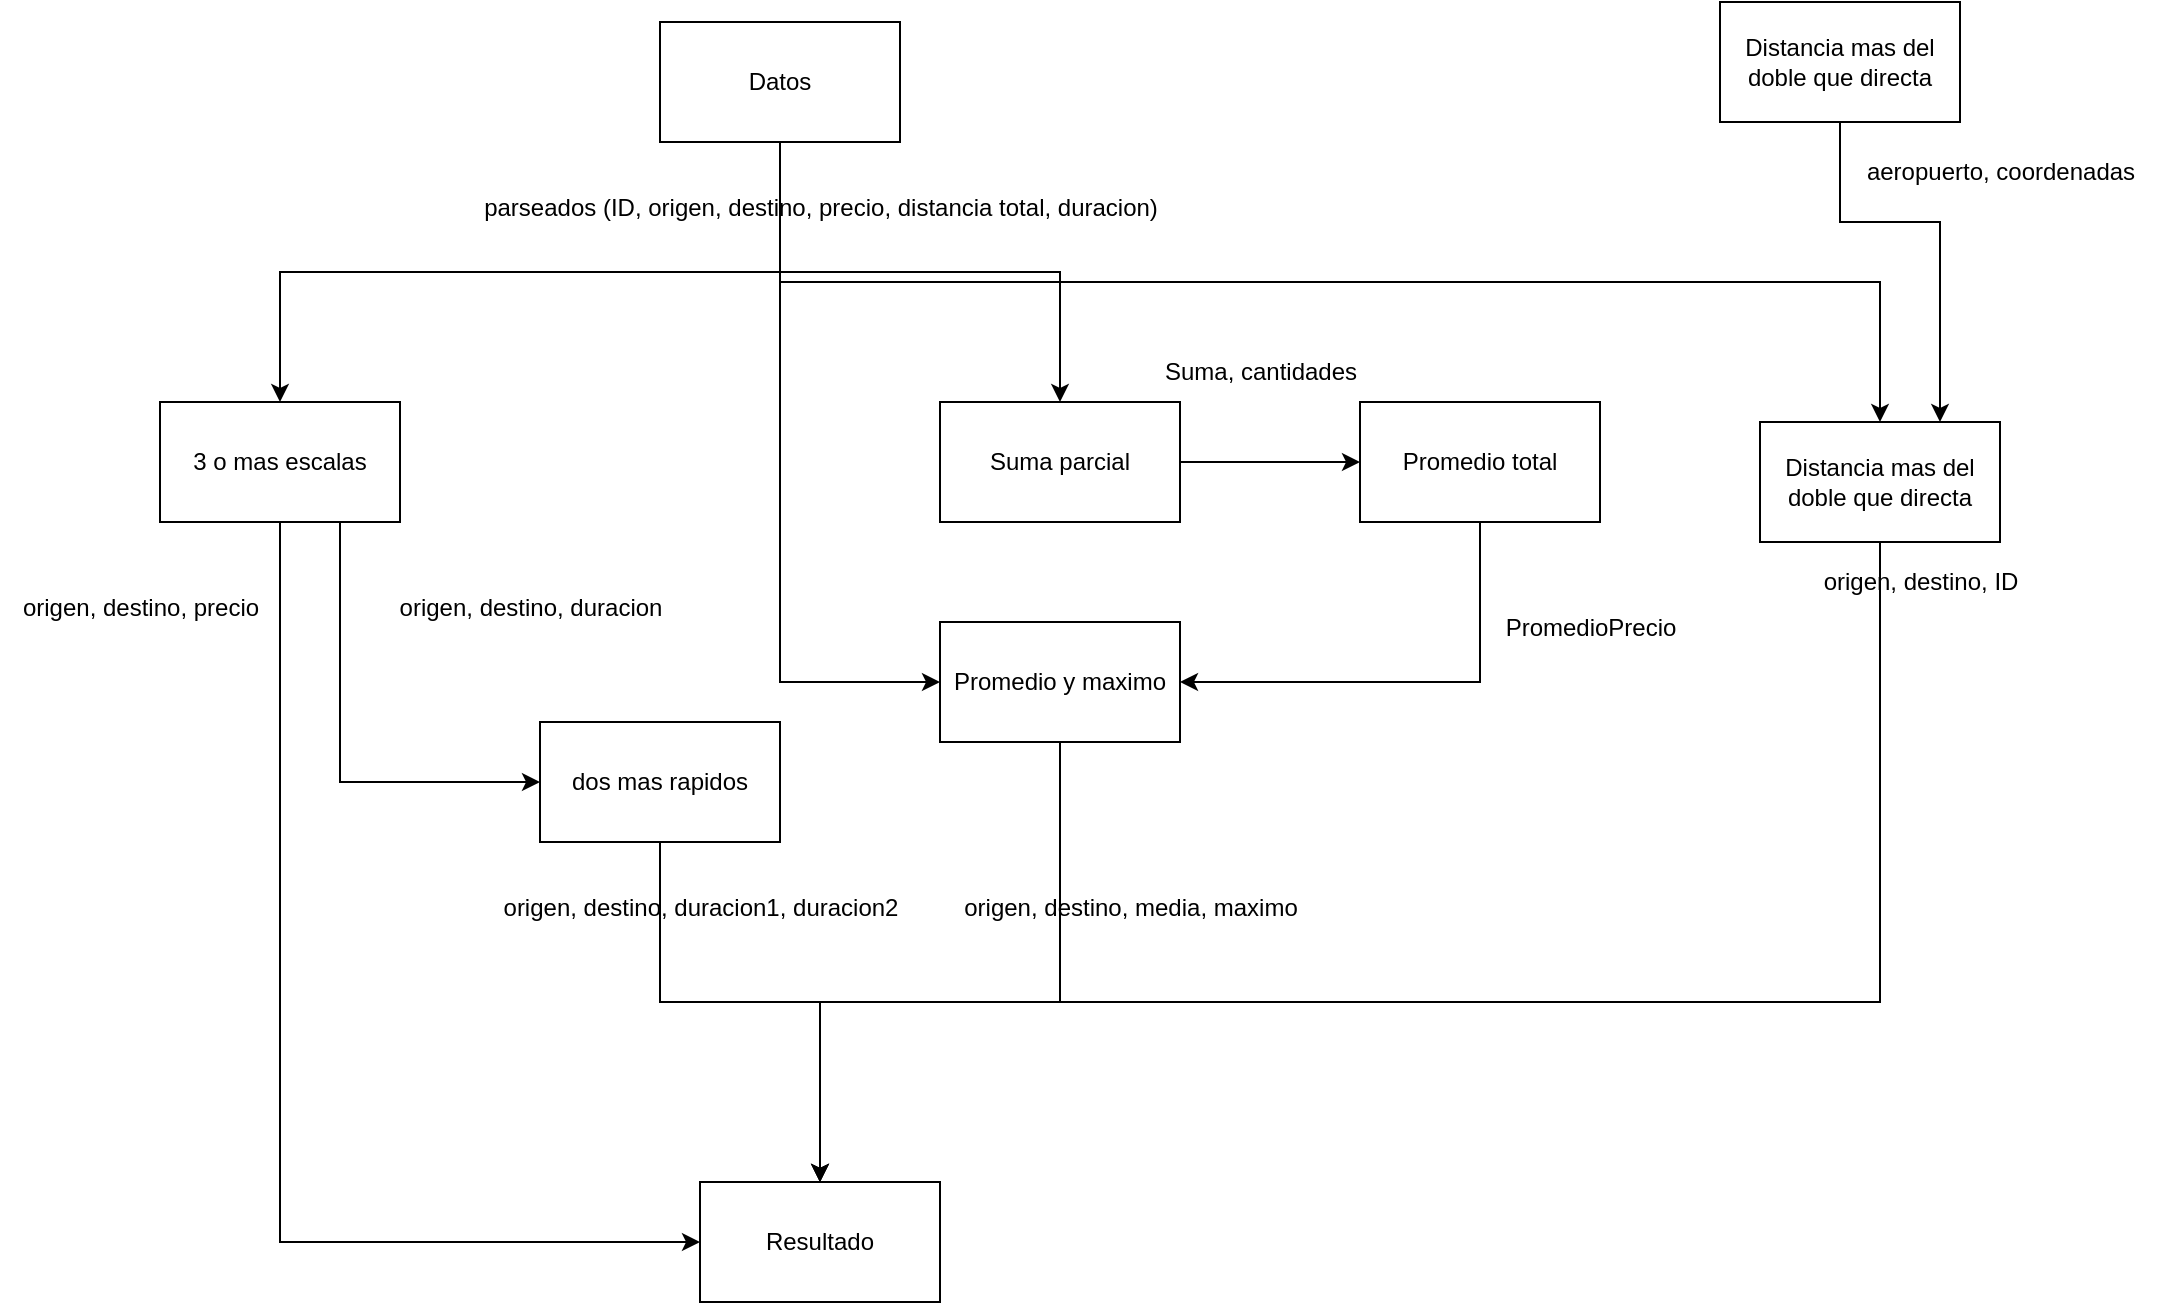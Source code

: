 <mxfile version="22.0.5" type="device" pages="4">
  <diagram name="Page-1" id="Vtq19uJocOTiTlhImBpB">
    <mxGraphModel dx="868" dy="1578" grid="1" gridSize="10" guides="1" tooltips="1" connect="1" arrows="1" fold="1" page="1" pageScale="1" pageWidth="850" pageHeight="1100" math="0" shadow="0">
      <root>
        <mxCell id="0" />
        <mxCell id="1" parent="0" />
        <mxCell id="Av_qKmk5VdH78iRkDTVT-17" style="edgeStyle=orthogonalEdgeStyle;rounded=0;orthogonalLoop=1;jettySize=auto;html=1;exitX=0.5;exitY=1;exitDx=0;exitDy=0;entryX=0;entryY=0.5;entryDx=0;entryDy=0;" parent="1" source="Av_qKmk5VdH78iRkDTVT-1" target="Av_qKmk5VdH78iRkDTVT-16" edge="1">
          <mxGeometry relative="1" as="geometry" />
        </mxCell>
        <mxCell id="z_1UlW7bQPlhQT8Nd_ED-2" style="edgeStyle=orthogonalEdgeStyle;rounded=0;orthogonalLoop=1;jettySize=auto;html=1;exitX=0.5;exitY=1;exitDx=0;exitDy=0;entryX=0;entryY=0.5;entryDx=0;entryDy=0;" parent="1" source="Av_qKmk5VdH78iRkDTVT-1" target="Av_qKmk5VdH78iRkDTVT-13" edge="1">
          <mxGeometry relative="1" as="geometry">
            <Array as="points">
              <mxPoint x="230" y="150" />
              <mxPoint x="230" y="280" />
            </Array>
          </mxGeometry>
        </mxCell>
        <mxCell id="Av_qKmk5VdH78iRkDTVT-1" value="3 o mas escalas" style="rounded=0;whiteSpace=wrap;html=1;" parent="1" vertex="1">
          <mxGeometry x="140" y="90" width="120" height="60" as="geometry" />
        </mxCell>
        <mxCell id="_rqxyXASxXx8GgKjFeVU-1" style="edgeStyle=orthogonalEdgeStyle;rounded=0;orthogonalLoop=1;jettySize=auto;html=1;exitX=1;exitY=0.5;exitDx=0;exitDy=0;entryX=0;entryY=0.5;entryDx=0;entryDy=0;" parent="1" source="Av_qKmk5VdH78iRkDTVT-2" target="_rqxyXASxXx8GgKjFeVU-2" edge="1">
          <mxGeometry relative="1" as="geometry">
            <mxPoint x="710" y="120" as="targetPoint" />
          </mxGeometry>
        </mxCell>
        <mxCell id="Av_qKmk5VdH78iRkDTVT-2" value="Suma parcial" style="rounded=0;whiteSpace=wrap;html=1;" parent="1" vertex="1">
          <mxGeometry x="530" y="90" width="120" height="60" as="geometry" />
        </mxCell>
        <mxCell id="Av_qKmk5VdH78iRkDTVT-19" style="edgeStyle=orthogonalEdgeStyle;rounded=0;orthogonalLoop=1;jettySize=auto;html=1;exitX=0.5;exitY=1;exitDx=0;exitDy=0;" parent="1" source="Av_qKmk5VdH78iRkDTVT-3" edge="1">
          <mxGeometry relative="1" as="geometry">
            <mxPoint x="470" y="480" as="targetPoint" />
            <Array as="points">
              <mxPoint x="560" y="390" />
              <mxPoint x="471" y="390" />
            </Array>
          </mxGeometry>
        </mxCell>
        <mxCell id="Av_qKmk5VdH78iRkDTVT-3" value="Distancia mas del doble que directa" style="rounded=0;whiteSpace=wrap;html=1;" parent="1" vertex="1">
          <mxGeometry x="940" y="100" width="120" height="60" as="geometry" />
        </mxCell>
        <mxCell id="Av_qKmk5VdH78iRkDTVT-9" style="edgeStyle=orthogonalEdgeStyle;rounded=0;orthogonalLoop=1;jettySize=auto;html=1;exitX=0.5;exitY=1;exitDx=0;exitDy=0;entryX=0.5;entryY=0;entryDx=0;entryDy=0;" parent="1" source="Av_qKmk5VdH78iRkDTVT-8" target="Av_qKmk5VdH78iRkDTVT-1" edge="1">
          <mxGeometry relative="1" as="geometry" />
        </mxCell>
        <mxCell id="Av_qKmk5VdH78iRkDTVT-11" style="edgeStyle=orthogonalEdgeStyle;rounded=0;orthogonalLoop=1;jettySize=auto;html=1;exitX=0.5;exitY=1;exitDx=0;exitDy=0;entryX=0.5;entryY=0;entryDx=0;entryDy=0;" parent="1" source="Av_qKmk5VdH78iRkDTVT-8" target="Av_qKmk5VdH78iRkDTVT-3" edge="1">
          <mxGeometry relative="1" as="geometry">
            <Array as="points">
              <mxPoint x="450" y="30" />
              <mxPoint x="1000" y="30" />
            </Array>
          </mxGeometry>
        </mxCell>
        <mxCell id="Av_qKmk5VdH78iRkDTVT-12" style="edgeStyle=orthogonalEdgeStyle;rounded=0;orthogonalLoop=1;jettySize=auto;html=1;exitX=0.5;exitY=1;exitDx=0;exitDy=0;entryX=0.5;entryY=0;entryDx=0;entryDy=0;" parent="1" source="Av_qKmk5VdH78iRkDTVT-8" target="Av_qKmk5VdH78iRkDTVT-2" edge="1">
          <mxGeometry relative="1" as="geometry" />
        </mxCell>
        <mxCell id="_rqxyXASxXx8GgKjFeVU-5" style="edgeStyle=orthogonalEdgeStyle;rounded=0;orthogonalLoop=1;jettySize=auto;html=1;exitX=0.5;exitY=1;exitDx=0;exitDy=0;entryX=0;entryY=0.5;entryDx=0;entryDy=0;" parent="1" source="Av_qKmk5VdH78iRkDTVT-8" target="_rqxyXASxXx8GgKjFeVU-4" edge="1">
          <mxGeometry relative="1" as="geometry" />
        </mxCell>
        <mxCell id="Av_qKmk5VdH78iRkDTVT-8" value="Datos" style="rounded=0;whiteSpace=wrap;html=1;" parent="1" vertex="1">
          <mxGeometry x="390" y="-100" width="120" height="60" as="geometry" />
        </mxCell>
        <mxCell id="Av_qKmk5VdH78iRkDTVT-18" style="edgeStyle=orthogonalEdgeStyle;rounded=0;orthogonalLoop=1;jettySize=auto;html=1;exitX=0.5;exitY=1;exitDx=0;exitDy=0;entryX=0.5;entryY=0;entryDx=0;entryDy=0;" parent="1" source="Av_qKmk5VdH78iRkDTVT-13" target="Av_qKmk5VdH78iRkDTVT-16" edge="1">
          <mxGeometry relative="1" as="geometry">
            <Array as="points">
              <mxPoint x="390" y="390" />
              <mxPoint x="470" y="390" />
            </Array>
          </mxGeometry>
        </mxCell>
        <mxCell id="Av_qKmk5VdH78iRkDTVT-13" value="dos mas rapidos" style="rounded=0;whiteSpace=wrap;html=1;" parent="1" vertex="1">
          <mxGeometry x="330" y="250" width="120" height="60" as="geometry" />
        </mxCell>
        <mxCell id="Av_qKmk5VdH78iRkDTVT-16" value="Resultado" style="rounded=0;whiteSpace=wrap;html=1;" parent="1" vertex="1">
          <mxGeometry x="410" y="480" width="120" height="60" as="geometry" />
        </mxCell>
        <mxCell id="wR4I1c_-asHValt79U9c-1" value="parseados (ID, origen, destino, precio, distancia total, duracion)" style="text;html=1;align=center;verticalAlign=middle;resizable=0;points=[];autosize=1;strokeColor=none;fillColor=none;" parent="1" vertex="1">
          <mxGeometry x="290" y="-22" width="360" height="30" as="geometry" />
        </mxCell>
        <mxCell id="wR4I1c_-asHValt79U9c-2" value="origen, destino, duracion" style="text;html=1;align=center;verticalAlign=middle;resizable=0;points=[];autosize=1;strokeColor=none;fillColor=none;" parent="1" vertex="1">
          <mxGeometry x="250" y="178" width="150" height="30" as="geometry" />
        </mxCell>
        <mxCell id="wR4I1c_-asHValt79U9c-4" value="origen, destino, duracion1, duracion2" style="text;html=1;align=center;verticalAlign=middle;resizable=0;points=[];autosize=1;strokeColor=none;fillColor=none;" parent="1" vertex="1">
          <mxGeometry x="300" y="328" width="220" height="30" as="geometry" />
        </mxCell>
        <mxCell id="wR4I1c_-asHValt79U9c-5" value="origen, destino, ID" style="text;html=1;align=center;verticalAlign=middle;resizable=0;points=[];autosize=1;strokeColor=none;fillColor=none;" parent="1" vertex="1">
          <mxGeometry x="960" y="165" width="120" height="30" as="geometry" />
        </mxCell>
        <mxCell id="wR4I1c_-asHValt79U9c-6" value="origen, destino, media, maximo" style="text;html=1;align=center;verticalAlign=middle;resizable=0;points=[];autosize=1;strokeColor=none;fillColor=none;" parent="1" vertex="1">
          <mxGeometry x="530" y="328" width="190" height="30" as="geometry" />
        </mxCell>
        <mxCell id="wR4I1c_-asHValt79U9c-8" value="aeropuerto, coordenadas" style="text;html=1;align=center;verticalAlign=middle;resizable=0;points=[];autosize=1;strokeColor=none;fillColor=none;" parent="1" vertex="1">
          <mxGeometry x="980" y="-40" width="160" height="30" as="geometry" />
        </mxCell>
        <mxCell id="wR4I1c_-asHValt79U9c-11" style="edgeStyle=orthogonalEdgeStyle;rounded=0;orthogonalLoop=1;jettySize=auto;html=1;exitX=0.5;exitY=1;exitDx=0;exitDy=0;entryX=0.75;entryY=0;entryDx=0;entryDy=0;" parent="1" source="wR4I1c_-asHValt79U9c-10" target="Av_qKmk5VdH78iRkDTVT-3" edge="1">
          <mxGeometry relative="1" as="geometry">
            <Array as="points">
              <mxPoint x="980" />
              <mxPoint x="1030" />
            </Array>
          </mxGeometry>
        </mxCell>
        <mxCell id="wR4I1c_-asHValt79U9c-10" value="Distancia mas del doble que directa" style="rounded=0;whiteSpace=wrap;html=1;" parent="1" vertex="1">
          <mxGeometry x="920" y="-110" width="120" height="60" as="geometry" />
        </mxCell>
        <mxCell id="z_1UlW7bQPlhQT8Nd_ED-3" value="origen, destino, precio" style="text;html=1;align=center;verticalAlign=middle;resizable=0;points=[];autosize=1;strokeColor=none;fillColor=none;" parent="1" vertex="1">
          <mxGeometry x="60" y="178" width="140" height="30" as="geometry" />
        </mxCell>
        <mxCell id="_rqxyXASxXx8GgKjFeVU-6" style="edgeStyle=orthogonalEdgeStyle;rounded=0;orthogonalLoop=1;jettySize=auto;html=1;exitX=0.5;exitY=1;exitDx=0;exitDy=0;entryX=1;entryY=0.5;entryDx=0;entryDy=0;" parent="1" source="_rqxyXASxXx8GgKjFeVU-2" target="_rqxyXASxXx8GgKjFeVU-4" edge="1">
          <mxGeometry relative="1" as="geometry" />
        </mxCell>
        <mxCell id="_rqxyXASxXx8GgKjFeVU-2" value="Promedio total" style="rounded=0;whiteSpace=wrap;html=1;" parent="1" vertex="1">
          <mxGeometry x="740" y="90" width="120" height="60" as="geometry" />
        </mxCell>
        <mxCell id="_rqxyXASxXx8GgKjFeVU-7" style="edgeStyle=orthogonalEdgeStyle;rounded=0;orthogonalLoop=1;jettySize=auto;html=1;exitX=0.5;exitY=1;exitDx=0;exitDy=0;entryX=0.5;entryY=0;entryDx=0;entryDy=0;" parent="1" source="_rqxyXASxXx8GgKjFeVU-4" target="Av_qKmk5VdH78iRkDTVT-16" edge="1">
          <mxGeometry relative="1" as="geometry">
            <Array as="points">
              <mxPoint x="590" y="390" />
              <mxPoint x="470" y="390" />
            </Array>
          </mxGeometry>
        </mxCell>
        <mxCell id="_rqxyXASxXx8GgKjFeVU-4" value="Promedio y maximo" style="rounded=0;whiteSpace=wrap;html=1;" parent="1" vertex="1">
          <mxGeometry x="530" y="200" width="120" height="60" as="geometry" />
        </mxCell>
        <mxCell id="_rqxyXASxXx8GgKjFeVU-8" value="PromedioPrecio" style="text;html=1;align=center;verticalAlign=middle;resizable=0;points=[];autosize=1;strokeColor=none;fillColor=none;" parent="1" vertex="1">
          <mxGeometry x="800" y="188" width="110" height="30" as="geometry" />
        </mxCell>
        <mxCell id="_rqxyXASxXx8GgKjFeVU-9" value="Suma, cantidades" style="text;html=1;align=center;verticalAlign=middle;resizable=0;points=[];autosize=1;strokeColor=none;fillColor=none;" parent="1" vertex="1">
          <mxGeometry x="630" y="60" width="120" height="30" as="geometry" />
        </mxCell>
      </root>
    </mxGraphModel>
  </diagram>
  <diagram id="vihMNG-lIPFq3iVxBqbr" name="DiagramaRobustez">
    <mxGraphModel dx="1718" dy="1578" grid="1" gridSize="10" guides="1" tooltips="1" connect="1" arrows="1" fold="1" page="1" pageScale="1" pageWidth="850" pageHeight="1100" math="0" shadow="0">
      <root>
        <mxCell id="0" />
        <mxCell id="1" parent="0" />
        <mxCell id="vWzix96Z64M3fHZLnADR-76" value="" style="rounded=0;whiteSpace=wrap;html=1;fillColor=none;" parent="1" vertex="1">
          <mxGeometry x="-140" y="-40" width="1580" height="1210" as="geometry" />
        </mxCell>
        <mxCell id="vWzix96Z64M3fHZLnADR-51" value="" style="rounded=0;whiteSpace=wrap;html=1;fillColor=none;" parent="1" vertex="1">
          <mxGeometry x="70" y="270" width="380" height="140" as="geometry" />
        </mxCell>
        <mxCell id="vWzix96Z64M3fHZLnADR-54" value="" style="rounded=0;whiteSpace=wrap;html=1;fillColor=none;" parent="1" vertex="1">
          <mxGeometry x="620" y="630" width="230" height="280" as="geometry" />
        </mxCell>
        <mxCell id="vWzix96Z64M3fHZLnADR-64" value="" style="rounded=0;whiteSpace=wrap;html=1;fillColor=none;" parent="1" vertex="1">
          <mxGeometry x="620" y="630" width="220" height="280" as="geometry" />
        </mxCell>
        <mxCell id="tgHYlAVjc7Peqk4h9AsL-1" style="edgeStyle=orthogonalEdgeStyle;rounded=0;orthogonalLoop=1;jettySize=auto;html=1;" parent="1" source="tgHYlAVjc7Peqk4h9AsL-71" target="tgHYlAVjc7Peqk4h9AsL-3" edge="1">
          <mxGeometry relative="1" as="geometry">
            <mxPoint x="400" as="sourcePoint" />
          </mxGeometry>
        </mxCell>
        <mxCell id="tgHYlAVjc7Peqk4h9AsL-3" value="&lt;div&gt;Conexion&lt;/div&gt;&lt;div&gt;Datos&lt;/div&gt;" style="shape=umlBoundary;whiteSpace=wrap;html=1;" parent="1" vertex="1">
          <mxGeometry x="340" y="140" width="100" height="80" as="geometry" />
        </mxCell>
        <mxCell id="tgHYlAVjc7Peqk4h9AsL-4" style="edgeStyle=orthogonalEdgeStyle;rounded=0;orthogonalLoop=1;jettySize=auto;html=1;" parent="1" source="tgHYlAVjc7Peqk4h9AsL-97" target="tgHYlAVjc7Peqk4h9AsL-62" edge="1">
          <mxGeometry relative="1" as="geometry">
            <mxPoint x="400" y="520" as="sourcePoint" />
            <mxPoint x="130" y="550" as="targetPoint" />
            <Array as="points">
              <mxPoint x="390" y="580" />
            </Array>
          </mxGeometry>
        </mxCell>
        <mxCell id="tgHYlAVjc7Peqk4h9AsL-10" style="edgeStyle=orthogonalEdgeStyle;rounded=0;orthogonalLoop=1;jettySize=auto;html=1;" parent="1" source="tgHYlAVjc7Peqk4h9AsL-117" target="tgHYlAVjc7Peqk4h9AsL-105" edge="1">
          <mxGeometry relative="1" as="geometry">
            <mxPoint x="1135" y="647" as="sourcePoint" />
            <mxPoint x="1135" y="710" as="targetPoint" />
          </mxGeometry>
        </mxCell>
        <mxCell id="tgHYlAVjc7Peqk4h9AsL-20" value="Filtro mas de 4 veces que directo" style="text;html=1;align=center;verticalAlign=middle;resizable=0;points=[];autosize=1;strokeColor=none;fillColor=none;" parent="1" vertex="1">
          <mxGeometry x="640" y="770" width="180" height="30" as="geometry" />
        </mxCell>
        <mxCell id="tgHYlAVjc7Peqk4h9AsL-32" value="Parser" style="text;html=1;align=center;verticalAlign=middle;resizable=0;points=[];autosize=1;strokeColor=none;fillColor=none;" parent="1" vertex="1">
          <mxGeometry x="325" y="360" width="60" height="30" as="geometry" />
        </mxCell>
        <mxCell id="tgHYlAVjc7Peqk4h9AsL-69" style="edgeStyle=orthogonalEdgeStyle;rounded=0;orthogonalLoop=1;jettySize=auto;html=1;" parent="1" source="tgHYlAVjc7Peqk4h9AsL-121" target="tgHYlAVjc7Peqk4h9AsL-101" edge="1">
          <mxGeometry relative="1" as="geometry">
            <mxPoint x="295" y="868" as="sourcePoint" />
            <mxPoint x="350" y="868" as="targetPoint" />
          </mxGeometry>
        </mxCell>
        <mxCell id="tgHYlAVjc7Peqk4h9AsL-49" value="Agregador resultados" style="text;html=1;align=center;verticalAlign=middle;resizable=0;points=[];autosize=1;strokeColor=none;fillColor=none;" parent="1" vertex="1">
          <mxGeometry x="65" y="373" width="140" height="30" as="geometry" />
        </mxCell>
        <mxCell id="KQBHp2sGtYCPplzfa_Z2-1" style="edgeStyle=orthogonalEdgeStyle;rounded=0;orthogonalLoop=1;jettySize=auto;html=1;" parent="1" source="tgHYlAVjc7Peqk4h9AsL-62" target="tgHYlAVjc7Peqk4h9AsL-95" edge="1">
          <mxGeometry relative="1" as="geometry">
            <Array as="points">
              <mxPoint x="-70" y="340" />
            </Array>
          </mxGeometry>
        </mxCell>
        <mxCell id="tgHYlAVjc7Peqk4h9AsL-62" value="" style="shape=cylinder3;whiteSpace=wrap;html=1;boundedLbl=1;backgroundOutline=1;size=15;rotation=-90;" parent="1" vertex="1">
          <mxGeometry x="-100" y="540" width="60" height="80" as="geometry" />
        </mxCell>
        <mxCell id="tgHYlAVjc7Peqk4h9AsL-71" value="Cliente" style="shape=umlActor;verticalLabelPosition=bottom;verticalAlign=top;html=1;outlineConnect=0;" parent="1" vertex="1">
          <mxGeometry x="375" y="-10" width="30" height="60" as="geometry" />
        </mxCell>
        <mxCell id="tgHYlAVjc7Peqk4h9AsL-73" value="Coordenadas aeropuertos" style="shape=note;whiteSpace=wrap;html=1;backgroundOutline=1;darkOpacity=0.05;size=11;" parent="1" vertex="1">
          <mxGeometry x="692.5" y="810" width="75" height="60" as="geometry" />
        </mxCell>
        <mxCell id="tgHYlAVjc7Peqk4h9AsL-74" value="InformacionVuelo" style="text;html=1;align=center;verticalAlign=middle;resizable=0;points=[];autosize=1;strokeColor=none;fillColor=none;" parent="1" vertex="1">
          <mxGeometry x="380" y="80" width="120" height="30" as="geometry" />
        </mxCell>
        <mxCell id="tgHYlAVjc7Peqk4h9AsL-75" value="InformacionVuelo" style="text;html=1;align=center;verticalAlign=middle;resizable=0;points=[];autosize=1;strokeColor=none;fillColor=none;" parent="1" vertex="1">
          <mxGeometry x="405" y="240" width="110" height="30" as="geometry" />
        </mxCell>
        <mxCell id="tgHYlAVjc7Peqk4h9AsL-76" value="VueloConDistancia" style="text;html=1;align=center;verticalAlign=middle;resizable=0;points=[];autosize=1;strokeColor=none;fillColor=none;" parent="1" vertex="1">
          <mxGeometry x="730" y="510" width="120" height="30" as="geometry" />
        </mxCell>
        <mxCell id="tgHYlAVjc7Peqk4h9AsL-95" value="Worker" style="ellipse;shape=umlControl;whiteSpace=wrap;html=1;" parent="1" vertex="1">
          <mxGeometry x="100" y="293" width="70" height="80" as="geometry" />
        </mxCell>
        <mxCell id="tgHYlAVjc7Peqk4h9AsL-97" value="Worker" style="ellipse;shape=umlControl;whiteSpace=wrap;html=1;" parent="1" vertex="1">
          <mxGeometry x="355" y="293" width="70" height="80" as="geometry" />
        </mxCell>
        <mxCell id="tgHYlAVjc7Peqk4h9AsL-116" style="edgeStyle=orthogonalEdgeStyle;rounded=0;orthogonalLoop=1;jettySize=auto;html=1;" parent="1" source="tgHYlAVjc7Peqk4h9AsL-114" target="vWzix96Z64M3fHZLnADR-19" edge="1">
          <mxGeometry relative="1" as="geometry">
            <mxPoint x="605" y="690" as="targetPoint" />
            <Array as="points">
              <mxPoint x="720" y="580" />
            </Array>
          </mxGeometry>
        </mxCell>
        <mxCell id="tgHYlAVjc7Peqk4h9AsL-114" value="" style="shape=cylinder3;whiteSpace=wrap;html=1;boundedLbl=1;backgroundOutline=1;size=15;rotation=-90;" parent="1" vertex="1">
          <mxGeometry x="700" y="537" width="60" height="80" as="geometry" />
        </mxCell>
        <mxCell id="tgHYlAVjc7Peqk4h9AsL-115" value="Cola" style="text;html=1;align=center;verticalAlign=middle;resizable=0;points=[];autosize=1;strokeColor=none;fillColor=none;" parent="1" vertex="1">
          <mxGeometry x="710" y="565" width="50" height="30" as="geometry" />
        </mxCell>
        <mxCell id="tgHYlAVjc7Peqk4h9AsL-117" value="" style="shape=cylinder3;whiteSpace=wrap;html=1;boundedLbl=1;backgroundOutline=1;size=15;rotation=-90;" parent="1" vertex="1">
          <mxGeometry x="1100" y="537" width="60" height="80" as="geometry" />
        </mxCell>
        <mxCell id="tgHYlAVjc7Peqk4h9AsL-118" value="Cola" style="text;html=1;align=center;verticalAlign=middle;resizable=0;points=[];autosize=1;strokeColor=none;fillColor=none;" parent="1" vertex="1">
          <mxGeometry x="1115" y="562" width="50" height="30" as="geometry" />
        </mxCell>
        <mxCell id="tgHYlAVjc7Peqk4h9AsL-121" value="" style="shape=cylinder3;whiteSpace=wrap;html=1;boundedLbl=1;backgroundOutline=1;size=15;rotation=-90;" parent="1" vertex="1">
          <mxGeometry x="200" y="820" width="60" height="80" as="geometry" />
        </mxCell>
        <mxCell id="tgHYlAVjc7Peqk4h9AsL-122" value="Cola" style="text;html=1;align=center;verticalAlign=middle;resizable=0;points=[];autosize=1;strokeColor=none;fillColor=none;" parent="1" vertex="1">
          <mxGeometry x="210" y="845" width="50" height="30" as="geometry" />
        </mxCell>
        <mxCell id="tgHYlAVjc7Peqk4h9AsL-125" value="" style="endArrow=classic;html=1;rounded=0;" parent="1" source="tgHYlAVjc7Peqk4h9AsL-97" target="tgHYlAVjc7Peqk4h9AsL-114" edge="1">
          <mxGeometry width="50" height="50" relative="1" as="geometry">
            <mxPoint x="420" y="640" as="sourcePoint" />
            <mxPoint x="470" y="590" as="targetPoint" />
            <Array as="points">
              <mxPoint x="390" y="460" />
              <mxPoint x="730" y="460" />
            </Array>
          </mxGeometry>
        </mxCell>
        <mxCell id="tgHYlAVjc7Peqk4h9AsL-126" value="" style="endArrow=classic;html=1;rounded=0;" parent="1" source="tgHYlAVjc7Peqk4h9AsL-97" target="tgHYlAVjc7Peqk4h9AsL-117" edge="1">
          <mxGeometry width="50" height="50" relative="1" as="geometry">
            <mxPoint x="400" y="370" as="sourcePoint" />
            <mxPoint x="470" y="530" as="targetPoint" />
            <Array as="points">
              <mxPoint x="390" y="460" />
              <mxPoint x="1130" y="460" />
            </Array>
          </mxGeometry>
        </mxCell>
        <mxCell id="tgHYlAVjc7Peqk4h9AsL-128" value="Cola" style="text;html=1;align=center;verticalAlign=middle;resizable=0;points=[];autosize=1;strokeColor=none;fillColor=none;" parent="1" vertex="1">
          <mxGeometry x="-90" y="565" width="50" height="30" as="geometry" />
        </mxCell>
        <mxCell id="KQBHp2sGtYCPplzfa_Z2-3" value="" style="endArrow=classic;html=1;rounded=0;" parent="1" source="tgHYlAVjc7Peqk4h9AsL-101" target="tgHYlAVjc7Peqk4h9AsL-62" edge="1">
          <mxGeometry width="50" height="50" relative="1" as="geometry">
            <mxPoint x="350" y="910" as="sourcePoint" />
            <mxPoint x="400" y="860" as="targetPoint" />
            <Array as="points">
              <mxPoint x="385" y="1050" />
              <mxPoint x="-70" y="1050" />
            </Array>
          </mxGeometry>
        </mxCell>
        <mxCell id="KQBHp2sGtYCPplzfa_Z2-4" value="" style="endArrow=classic;html=1;rounded=0;" parent="1" source="vWzix96Z64M3fHZLnADR-19" target="tgHYlAVjc7Peqk4h9AsL-62" edge="1">
          <mxGeometry width="50" height="50" relative="1" as="geometry">
            <mxPoint x="605" y="770" as="sourcePoint" />
            <mxPoint x="400" y="750" as="targetPoint" />
            <Array as="points">
              <mxPoint x="605" y="730" />
              <mxPoint x="605" y="1050" />
              <mxPoint x="-70" y="1050" />
            </Array>
          </mxGeometry>
        </mxCell>
        <mxCell id="KQBHp2sGtYCPplzfa_Z2-7" value="" style="endArrow=classic;html=1;rounded=0;" parent="1" source="tgHYlAVjc7Peqk4h9AsL-3" target="tgHYlAVjc7Peqk4h9AsL-97" edge="1">
          <mxGeometry width="50" height="50" relative="1" as="geometry">
            <mxPoint x="400" y="200" as="sourcePoint" />
            <mxPoint x="400" y="340" as="targetPoint" />
          </mxGeometry>
        </mxCell>
        <mxCell id="KQBHp2sGtYCPplzfa_Z2-8" value="Resaultados Queries" style="text;html=1;align=center;verticalAlign=middle;resizable=0;points=[];autosize=1;strokeColor=none;fillColor=none;" parent="1" vertex="1">
          <mxGeometry x="130" y="-10" width="140" height="30" as="geometry" />
        </mxCell>
        <mxCell id="KQBHp2sGtYCPplzfa_Z2-9" value="Resaultados Queries" style="text;html=1;align=center;verticalAlign=middle;resizable=0;points=[];autosize=1;strokeColor=none;fillColor=none;" parent="1" vertex="1">
          <mxGeometry x="-70" y="310" width="140" height="30" as="geometry" />
        </mxCell>
        <mxCell id="pZK8rin384X-fQ7fw4jk-3" value="Filtro dos mas rapidos" style="text;html=1;align=center;verticalAlign=middle;resizable=0;points=[];autosize=1;strokeColor=none;fillColor=none;" parent="1" vertex="1">
          <mxGeometry x="315" y="900" width="140" height="30" as="geometry" />
        </mxCell>
        <mxCell id="vWzix96Z64M3fHZLnADR-1" value="&lt;div&gt;Conexion&lt;/div&gt;&lt;div&gt;Resultados&lt;/div&gt;" style="shape=umlBoundary;whiteSpace=wrap;html=1;" parent="1" vertex="1">
          <mxGeometry x="85" y="140" width="100" height="80" as="geometry" />
        </mxCell>
        <mxCell id="vWzix96Z64M3fHZLnADR-2" value="" style="endArrow=classic;html=1;rounded=0;" parent="1" source="tgHYlAVjc7Peqk4h9AsL-95" target="vWzix96Z64M3fHZLnADR-1" edge="1">
          <mxGeometry width="50" height="50" relative="1" as="geometry">
            <mxPoint x="100" y="410" as="sourcePoint" />
            <mxPoint x="135" y="200" as="targetPoint" />
          </mxGeometry>
        </mxCell>
        <mxCell id="vWzix96Z64M3fHZLnADR-3" value="" style="endArrow=classic;html=1;rounded=0;" parent="1" source="vWzix96Z64M3fHZLnADR-1" target="tgHYlAVjc7Peqk4h9AsL-71" edge="1">
          <mxGeometry width="50" height="50" relative="1" as="geometry">
            <mxPoint x="140" y="110" as="sourcePoint" />
            <mxPoint x="370" y="-30" as="targetPoint" />
            <Array as="points">
              <mxPoint x="135" y="20" />
            </Array>
          </mxGeometry>
        </mxCell>
        <mxCell id="vWzix96Z64M3fHZLnADR-4" value="Resaultados Queries" style="text;html=1;align=center;verticalAlign=middle;resizable=0;points=[];autosize=1;strokeColor=none;fillColor=none;" parent="1" vertex="1">
          <mxGeometry x="120" y="230" width="140" height="30" as="geometry" />
        </mxCell>
        <mxCell id="vWzix96Z64M3fHZLnADR-5" value="MasDe3Escalas" style="text;html=1;align=center;verticalAlign=middle;resizable=0;points=[];autosize=1;strokeColor=none;fillColor=none;" parent="1" vertex="1">
          <mxGeometry x="110" y="550" width="110" height="30" as="geometry" />
        </mxCell>
        <mxCell id="vWzix96Z64M3fHZLnADR-6" value="" style="endArrow=classic;html=1;rounded=0;" parent="1" source="tgHYlAVjc7Peqk4h9AsL-97" target="tgHYlAVjc7Peqk4h9AsL-121" edge="1">
          <mxGeometry width="50" height="50" relative="1" as="geometry">
            <mxPoint x="400" y="370" as="sourcePoint" />
            <mxPoint x="150" y="700" as="targetPoint" />
            <Array as="points">
              <mxPoint x="390" y="580" />
              <mxPoint x="110" y="580" />
              <mxPoint x="110" y="860" />
            </Array>
          </mxGeometry>
        </mxCell>
        <mxCell id="vWzix96Z64M3fHZLnADR-7" value="2MasRapidosPorTrayecto" style="text;html=1;align=center;verticalAlign=middle;resizable=0;points=[];autosize=1;strokeColor=none;fillColor=none;" parent="1" vertex="1">
          <mxGeometry x="230" y="980" width="160" height="30" as="geometry" />
        </mxCell>
        <mxCell id="vWzix96Z64M3fHZLnADR-8" value="TrayectoConPrecio" style="text;html=1;align=center;verticalAlign=middle;resizable=0;points=[];autosize=1;strokeColor=none;fillColor=none;" parent="1" vertex="1">
          <mxGeometry x="1015" y="470" width="120" height="30" as="geometry" />
        </mxCell>
        <mxCell id="vWzix96Z64M3fHZLnADR-10" value="CoordenadasAeropuerto" style="text;html=1;align=center;verticalAlign=middle;resizable=0;points=[];autosize=1;strokeColor=none;fillColor=none;" parent="1" vertex="1">
          <mxGeometry x="590" y="480" width="140" height="30" as="geometry" />
        </mxCell>
        <mxCell id="vWzix96Z64M3fHZLnADR-19" value="Worker" style="ellipse;shape=umlControl;whiteSpace=wrap;html=1;" parent="1" vertex="1">
          <mxGeometry x="695" y="690" width="70" height="80" as="geometry" />
        </mxCell>
        <mxCell id="vWzix96Z64M3fHZLnADR-28" value="Filtro por promedio" style="text;html=1;align=center;verticalAlign=middle;resizable=0;points=[];autosize=1;strokeColor=none;fillColor=none;" parent="1" vertex="1">
          <mxGeometry x="1065" y="880" width="120" height="30" as="geometry" />
        </mxCell>
        <mxCell id="vWzix96Z64M3fHZLnADR-33" value="PromedioPrecios" style="text;html=1;align=center;verticalAlign=middle;resizable=0;points=[];autosize=1;strokeColor=none;fillColor=none;" parent="1" vertex="1">
          <mxGeometry x="1125" y="500" width="110" height="30" as="geometry" />
        </mxCell>
        <mxCell id="vWzix96Z64M3fHZLnADR-39" value="Vuelos4VecesMasQueDirecto" style="text;html=1;align=center;verticalAlign=middle;resizable=0;points=[];autosize=1;strokeColor=none;fillColor=none;" parent="1" vertex="1">
          <mxGeometry x="605" y="920" width="170" height="30" as="geometry" />
        </mxCell>
        <mxCell id="vWzix96Z64M3fHZLnADR-40" value="" style="endArrow=classic;html=1;rounded=0;" parent="1" source="tgHYlAVjc7Peqk4h9AsL-105" target="tgHYlAVjc7Peqk4h9AsL-62" edge="1">
          <mxGeometry width="50" height="50" relative="1" as="geometry">
            <mxPoint x="1140" y="925" as="sourcePoint" />
            <mxPoint x="710" y="770" as="targetPoint" />
            <Array as="points">
              <mxPoint x="1130" y="1050" />
              <mxPoint x="-70" y="1050" />
            </Array>
          </mxGeometry>
        </mxCell>
        <mxCell id="vWzix96Z64M3fHZLnADR-43" value="AvgYMaxPorTrayecto" style="text;html=1;align=center;verticalAlign=middle;resizable=0;points=[];autosize=1;strokeColor=none;fillColor=none;" parent="1" vertex="1">
          <mxGeometry x="965" y="1020" width="140" height="30" as="geometry" />
        </mxCell>
        <mxCell id="vWzix96Z64M3fHZLnADR-56" value="" style="endArrow=classic;html=1;rounded=0;entryX=0.5;entryY=1;entryDx=0;entryDy=0;entryPerimeter=0;" parent="1" source="tgHYlAVjc7Peqk4h9AsL-101" target="vWzix96Z64M3fHZLnADR-68" edge="1">
          <mxGeometry width="50" height="50" relative="1" as="geometry">
            <mxPoint x="443.99" y="864" as="sourcePoint" />
            <mxPoint x="1660" y="1200" as="targetPoint" />
            <Array as="points">
              <mxPoint x="530" y="860" />
              <mxPoint x="530" y="1100" />
              <mxPoint x="1360" y="1100" />
              <mxPoint x="1360" y="333" />
            </Array>
          </mxGeometry>
        </mxCell>
        <mxCell id="vWzix96Z64M3fHZLnADR-57" value="" style="endArrow=classic;html=1;rounded=0;entryX=0.5;entryY=1;entryDx=0;entryDy=0;entryPerimeter=0;" parent="1" source="vWzix96Z64M3fHZLnADR-19" target="vWzix96Z64M3fHZLnADR-68" edge="1">
          <mxGeometry width="50" height="50" relative="1" as="geometry">
            <mxPoint x="770" y="740" as="sourcePoint" />
            <mxPoint x="1660" y="1200" as="targetPoint" />
            <Array as="points">
              <mxPoint x="1000" y="730" />
              <mxPoint x="1000" y="333" />
            </Array>
          </mxGeometry>
        </mxCell>
        <mxCell id="vWzix96Z64M3fHZLnADR-66" value="" style="endArrow=classic;html=1;rounded=0;entryX=0.5;entryY=1;entryDx=0;entryDy=0;entryPerimeter=0;" parent="1" source="tgHYlAVjc7Peqk4h9AsL-105" target="vWzix96Z64M3fHZLnADR-68" edge="1">
          <mxGeometry width="50" height="50" relative="1" as="geometry">
            <mxPoint x="1020" y="970" as="sourcePoint" />
            <mxPoint x="1660" y="1200" as="targetPoint" />
            <Array as="points">
              <mxPoint x="1360" y="840" />
              <mxPoint x="1360" y="333" />
            </Array>
          </mxGeometry>
        </mxCell>
        <mxCell id="vWzix96Z64M3fHZLnADR-70" style="edgeStyle=orthogonalEdgeStyle;rounded=0;orthogonalLoop=1;jettySize=auto;html=1;" parent="1" source="vWzix96Z64M3fHZLnADR-68" target="tgHYlAVjc7Peqk4h9AsL-97" edge="1">
          <mxGeometry relative="1" as="geometry">
            <mxPoint x="430" y="340" as="targetPoint" />
          </mxGeometry>
        </mxCell>
        <mxCell id="vWzix96Z64M3fHZLnADR-68" value="" style="shape=cylinder3;whiteSpace=wrap;html=1;boundedLbl=1;backgroundOutline=1;size=15;rotation=-90;" parent="1" vertex="1">
          <mxGeometry x="725" y="293" width="60" height="80" as="geometry" />
        </mxCell>
        <mxCell id="vWzix96Z64M3fHZLnADR-69" value="Cola" style="text;html=1;align=center;verticalAlign=middle;resizable=0;points=[];autosize=1;strokeColor=none;fillColor=none;" parent="1" vertex="1">
          <mxGeometry x="735" y="318" width="50" height="30" as="geometry" />
        </mxCell>
        <mxCell id="vWzix96Z64M3fHZLnADR-71" value="Ready" style="text;html=1;align=center;verticalAlign=middle;resizable=0;points=[];autosize=1;strokeColor=none;fillColor=none;" parent="1" vertex="1">
          <mxGeometry x="570" y="300" width="50" height="30" as="geometry" />
        </mxCell>
        <mxCell id="vWzix96Z64M3fHZLnADR-75" value="Ready" style="text;html=1;align=center;verticalAlign=middle;resizable=0;points=[];autosize=1;strokeColor=none;fillColor=none;" parent="1" vertex="1">
          <mxGeometry x="535" y="1070" width="50" height="30" as="geometry" />
        </mxCell>
        <mxCell id="-u4wZpVQqWa6Jxgg2jf3-8" value="Ready" style="text;html=1;align=center;verticalAlign=middle;resizable=0;points=[];autosize=1;strokeColor=none;fillColor=none;" parent="1" vertex="1">
          <mxGeometry x="1310" y="810" width="50" height="30" as="geometry" />
        </mxCell>
        <mxCell id="-u4wZpVQqWa6Jxgg2jf3-10" value="Ready" style="text;html=1;align=center;verticalAlign=middle;resizable=0;points=[];autosize=1;strokeColor=none;fillColor=none;" parent="1" vertex="1">
          <mxGeometry x="950" y="330" width="50" height="30" as="geometry" />
        </mxCell>
        <mxCell id="-u4wZpVQqWa6Jxgg2jf3-12" value="CoordenadasAeropuerto" style="text;html=1;align=center;verticalAlign=middle;resizable=0;points=[];autosize=1;strokeColor=none;fillColor=none;" parent="1" vertex="1">
          <mxGeometry x="400" y="220" width="140" height="30" as="geometry" />
        </mxCell>
        <mxCell id="SsLDtULBoxzdfWxcPcWZ-1" value="" style="edgeStyle=orthogonalEdgeStyle;rounded=0;orthogonalLoop=1;jettySize=auto;html=1;" parent="1" source="vWzix96Z64M3fHZLnADR-19" target="tgHYlAVjc7Peqk4h9AsL-73" edge="1">
          <mxGeometry relative="1" as="geometry">
            <mxPoint x="730" y="800" as="sourcePoint" />
            <mxPoint x="730" y="810" as="targetPoint" />
          </mxGeometry>
        </mxCell>
        <mxCell id="jR0ErNh-O-IlKKXGDNMq-1" value="Worker" style="ellipse;shape=umlControl;whiteSpace=wrap;html=1;" vertex="1" parent="1">
          <mxGeometry x="1105" y="790" width="70" height="80" as="geometry" />
        </mxCell>
        <mxCell id="tgHYlAVjc7Peqk4h9AsL-105" value="Worker" style="ellipse;shape=umlControl;whiteSpace=wrap;html=1;" parent="1" vertex="1">
          <mxGeometry x="1095" y="800" width="70" height="80" as="geometry" />
        </mxCell>
        <mxCell id="jR0ErNh-O-IlKKXGDNMq-2" value="Worker" style="ellipse;shape=umlControl;whiteSpace=wrap;html=1;" vertex="1" parent="1">
          <mxGeometry x="360" y="810" width="70" height="80" as="geometry" />
        </mxCell>
        <mxCell id="tgHYlAVjc7Peqk4h9AsL-101" value="Worker" style="ellipse;shape=umlControl;whiteSpace=wrap;html=1;" parent="1" vertex="1">
          <mxGeometry x="350" y="820" width="70" height="80" as="geometry" />
        </mxCell>
      </root>
    </mxGraphModel>
  </diagram>
  <diagram id="lLsqf-L1oh-no75bK6xV" name="DiagramaDespliegue">
    <mxGraphModel grid="1" page="1" gridSize="10" guides="1" tooltips="1" connect="1" arrows="1" fold="1" pageScale="1" pageWidth="827" pageHeight="1169" math="0" shadow="0">
      <root>
        <mxCell id="0" />
        <mxCell id="1" parent="0" />
        <object placeholders="1" c4Name="Interfaz Entrada" c4Type="ContainerScopeBoundary" c4Application="Container" label="&lt;font style=&quot;font-size: 16px&quot;&gt;&lt;b&gt;&lt;div style=&quot;text-align: left&quot;&gt;%c4Name%&lt;/div&gt;&lt;/b&gt;&lt;/font&gt;&lt;div style=&quot;text-align: left&quot;&gt;[%c4Application%]&lt;/div&gt;" id="0UKaycL4rT2quDGroTpY-1">
          <mxCell style="rounded=1;fontSize=11;whiteSpace=wrap;html=1;dashed=1;arcSize=20;fillColor=none;strokeColor=#666666;fontColor=#333333;labelBackgroundColor=none;align=left;verticalAlign=bottom;labelBorderColor=none;spacingTop=0;spacing=10;dashPattern=8 4;metaEdit=1;rotatable=0;perimeter=rectanglePerimeter;noLabel=0;labelPadding=0;allowArrows=0;connectable=0;expand=0;recursiveResize=0;editable=1;pointerEvents=0;absoluteArcSize=1;points=[[0.25,0,0],[0.5,0,0],[0.75,0,0],[1,0.25,0],[1,0.5,0],[1,0.75,0],[0.75,1,0],[0.5,1,0],[0.25,1,0],[0,0.75,0],[0,0.5,0],[0,0.25,0]];" vertex="1" parent="1">
            <mxGeometry x="70" y="70" width="870" height="340" as="geometry" />
          </mxCell>
        </object>
        <mxCell id="0UKaycL4rT2quDGroTpY-2" value="«Process»&lt;br&gt;&lt;b&gt;Agregator&lt;br&gt;&lt;/b&gt;" style="html=1;dropTarget=0;whiteSpace=wrap;" vertex="1" parent="1">
          <mxGeometry x="410" y="90" width="180" height="90" as="geometry" />
        </mxCell>
        <mxCell id="0UKaycL4rT2quDGroTpY-3" value="" style="shape=module;jettyWidth=8;jettyHeight=4;" vertex="1" parent="0UKaycL4rT2quDGroTpY-2">
          <mxGeometry x="1" width="20" height="20" relative="1" as="geometry">
            <mxPoint x="-27" y="7" as="offset" />
          </mxGeometry>
        </mxCell>
        <mxCell id="cn7HuxivgLBtVoF0iVSN-10" style="edgeStyle=orthogonalEdgeStyle;rounded=0;orthogonalLoop=1;jettySize=auto;html=1;exitX=0.5;exitY=0;exitDx=0;exitDy=0;entryX=0.5;entryY=1;entryDx=0;entryDy=0;" edge="1" parent="1" source="0UKaycL4rT2quDGroTpY-4" target="0UKaycL4rT2quDGroTpY-2">
          <mxGeometry relative="1" as="geometry" />
        </mxCell>
        <mxCell id="cn7HuxivgLBtVoF0iVSN-11" style="edgeStyle=orthogonalEdgeStyle;rounded=0;orthogonalLoop=1;jettySize=auto;html=1;exitX=0;exitY=0.5;exitDx=0;exitDy=0;entryX=1;entryY=0.5;entryDx=0;entryDy=0;" edge="1" parent="1" source="0UKaycL4rT2quDGroTpY-4" target="6WSLS-vSpRc_zBIWD3NZ-8">
          <mxGeometry relative="1" as="geometry" />
        </mxCell>
        <mxCell id="cn7HuxivgLBtVoF0iVSN-12" style="edgeStyle=orthogonalEdgeStyle;rounded=0;orthogonalLoop=1;jettySize=auto;html=1;exitX=1;exitY=0.5;exitDx=0;exitDy=0;entryX=0;entryY=0.5;entryDx=0;entryDy=0;" edge="1" parent="1" source="0UKaycL4rT2quDGroTpY-4" target="6WSLS-vSpRc_zBIWD3NZ-14">
          <mxGeometry relative="1" as="geometry" />
        </mxCell>
        <mxCell id="0UKaycL4rT2quDGroTpY-4" value="«Process»&lt;br&gt;&lt;b&gt;Parser&lt;br&gt;&lt;/b&gt;" style="html=1;dropTarget=0;whiteSpace=wrap;" vertex="1" parent="1">
          <mxGeometry x="410" y="260" width="180" height="90" as="geometry" />
        </mxCell>
        <mxCell id="0UKaycL4rT2quDGroTpY-5" value="" style="shape=module;jettyWidth=8;jettyHeight=4;" vertex="1" parent="0UKaycL4rT2quDGroTpY-4">
          <mxGeometry x="1" width="20" height="20" relative="1" as="geometry">
            <mxPoint x="-27" y="7" as="offset" />
          </mxGeometry>
        </mxCell>
        <mxCell id="0UKaycL4rT2quDGroTpY-11" value="«Process»&lt;br&gt;&lt;b&gt;RabbitMQ&lt;br&gt;&lt;/b&gt;" style="html=1;dropTarget=0;whiteSpace=wrap;" vertex="1" parent="1">
          <mxGeometry x="420" y="590" width="180" height="90" as="geometry" />
        </mxCell>
        <mxCell id="0UKaycL4rT2quDGroTpY-12" value="" style="shape=module;jettyWidth=8;jettyHeight=4;" vertex="1" parent="0UKaycL4rT2quDGroTpY-11">
          <mxGeometry x="1" width="20" height="20" relative="1" as="geometry">
            <mxPoint x="-27" y="7" as="offset" />
          </mxGeometry>
        </mxCell>
        <mxCell id="0UKaycL4rT2quDGroTpY-15" value="" style="endArrow=classic;html=1;rounded=0;startArrow=classic;startFill=1;" edge="1" parent="1">
          <mxGeometry width="50" height="50" relative="1" as="geometry">
            <mxPoint x="500" y="410" as="sourcePoint" />
            <mxPoint x="500" y="540" as="targetPoint" />
          </mxGeometry>
        </mxCell>
        <object placeholders="1" c4Name="Filtro por distancia" c4Type="ContainerScopeBoundary" c4Application="Container" label="&lt;font style=&quot;font-size: 16px&quot;&gt;&lt;b&gt;&lt;div style=&quot;text-align: left&quot;&gt;%c4Name%&lt;/div&gt;&lt;/b&gt;&lt;/font&gt;&lt;div style=&quot;text-align: left&quot;&gt;[%c4Application%]&lt;/div&gt;" id="0UKaycL4rT2quDGroTpY-19">
          <mxCell style="rounded=1;fontSize=11;whiteSpace=wrap;html=1;dashed=1;arcSize=20;fillColor=none;strokeColor=#666666;fontColor=#333333;labelBackgroundColor=none;align=left;verticalAlign=bottom;labelBorderColor=none;spacingTop=0;spacing=10;dashPattern=8 4;metaEdit=1;rotatable=0;perimeter=rectanglePerimeter;noLabel=0;labelPadding=0;allowArrows=0;connectable=0;expand=0;recursiveResize=0;editable=1;pointerEvents=0;absoluteArcSize=1;points=[[0.25,0,0],[0.5,0,0],[0.75,0,0],[1,0.25,0],[1,0.5,0],[1,0.75,0],[0.75,1,0],[0.5,1,0],[0.25,1,0],[0,0.75,0],[0,0.5,0],[0,0.25,0]];" vertex="1" parent="1">
            <mxGeometry x="-130" y="440" width="240" height="390" as="geometry" />
          </mxCell>
        </object>
        <object placeholders="1" c4Name="Sumador tarifas" c4Type="ContainerScopeBoundary" c4Application="Container" label="&lt;font style=&quot;font-size: 16px&quot;&gt;&lt;b&gt;&lt;div style=&quot;text-align: left&quot;&gt;%c4Name%&lt;/div&gt;&lt;/b&gt;&lt;/font&gt;&lt;div style=&quot;text-align: left&quot;&gt;[%c4Application%]&lt;/div&gt;" id="6WSLS-vSpRc_zBIWD3NZ-1">
          <mxCell style="rounded=1;fontSize=11;whiteSpace=wrap;html=1;dashed=1;arcSize=20;fillColor=none;strokeColor=#666666;fontColor=#333333;labelBackgroundColor=none;align=left;verticalAlign=bottom;labelBorderColor=none;spacingTop=0;spacing=10;dashPattern=8 4;metaEdit=1;rotatable=0;perimeter=rectanglePerimeter;noLabel=0;labelPadding=0;allowArrows=0;connectable=0;expand=0;recursiveResize=0;editable=1;pointerEvents=0;absoluteArcSize=1;points=[[0.25,0,0],[0.5,0,0],[0.75,0,0],[1,0.25,0],[1,0.5,0],[1,0.75,0],[0.75,1,0],[0.5,1,0],[0.25,1,0],[0,0.75,0],[0,0.5,0],[0,0.25,0]];" vertex="1" parent="1">
            <mxGeometry x="920" y="450" width="470" height="310" as="geometry" />
          </mxCell>
        </object>
        <mxCell id="6WSLS-vSpRc_zBIWD3NZ-2" value="" style="endArrow=classic;html=1;rounded=0;entryX=1;entryY=0.5;entryDx=0;entryDy=0;startArrow=classic;startFill=1;" edge="1" parent="1">
          <mxGeometry width="50" height="50" relative="1" as="geometry">
            <mxPoint x="920" y="640" as="sourcePoint" />
            <mxPoint x="630" y="640" as="targetPoint" />
          </mxGeometry>
        </mxCell>
        <mxCell id="6WSLS-vSpRc_zBIWD3NZ-6" value="" style="endArrow=classic;html=1;rounded=0;startArrow=classic;startFill=1;" edge="1" parent="1">
          <mxGeometry width="50" height="50" relative="1" as="geometry">
            <mxPoint x="380" y="640" as="sourcePoint" />
            <mxPoint x="120" y="640" as="targetPoint" />
            <Array as="points">
              <mxPoint x="290" y="640" />
            </Array>
          </mxGeometry>
        </mxCell>
        <object placeholders="1" c4Name="RabbitMQContainer" c4Type="ContainerScopeBoundary" c4Application="Container" label="&lt;font style=&quot;font-size: 16px&quot;&gt;&lt;b&gt;&lt;div style=&quot;text-align: left&quot;&gt;%c4Name%&lt;/div&gt;&lt;/b&gt;&lt;/font&gt;&lt;div style=&quot;text-align: left&quot;&gt;[%c4Application%]&lt;/div&gt;" id="6WSLS-vSpRc_zBIWD3NZ-7">
          <mxCell style="rounded=1;fontSize=11;whiteSpace=wrap;html=1;dashed=1;arcSize=20;fillColor=none;strokeColor=#666666;fontColor=#333333;labelBackgroundColor=none;align=left;verticalAlign=bottom;labelBorderColor=none;spacingTop=0;spacing=10;dashPattern=8 4;metaEdit=1;rotatable=0;perimeter=rectanglePerimeter;noLabel=0;labelPadding=0;allowArrows=0;connectable=0;expand=0;recursiveResize=0;editable=1;pointerEvents=0;absoluteArcSize=1;points=[[0.25,0,0],[0.5,0,0],[0.75,0,0],[1,0.25,0],[1,0.5,0],[1,0.75,0],[0.75,1,0],[0.5,1,0],[0.25,1,0],[0,0.75,0],[0,0.5,0],[0,0.25,0]];" vertex="1" parent="1">
            <mxGeometry x="390" y="540" width="240" height="210" as="geometry" />
          </mxCell>
        </object>
        <mxCell id="6WSLS-vSpRc_zBIWD3NZ-8" value="«Library»&lt;br&gt;&lt;b&gt;Stopsfilter&lt;br&gt;&lt;/b&gt;" style="html=1;dropTarget=0;whiteSpace=wrap;" vertex="1" parent="1">
          <mxGeometry x="110" y="260" width="180" height="90" as="geometry" />
        </mxCell>
        <mxCell id="6WSLS-vSpRc_zBIWD3NZ-9" value="" style="shape=module;jettyWidth=8;jettyHeight=4;" vertex="1" parent="6WSLS-vSpRc_zBIWD3NZ-8">
          <mxGeometry x="1" width="20" height="20" relative="1" as="geometry">
            <mxPoint x="-27" y="7" as="offset" />
          </mxGeometry>
        </mxCell>
        <mxCell id="YK3xaPEU3ORU_jMeUiGx-9" style="edgeStyle=orthogonalEdgeStyle;rounded=0;orthogonalLoop=1;jettySize=auto;html=1;exitX=0.5;exitY=1;exitDx=0;exitDy=0;entryX=0.5;entryY=0;entryDx=0;entryDy=0;" edge="1" parent="1" source="6WSLS-vSpRc_zBIWD3NZ-10" target="YK3xaPEU3ORU_jMeUiGx-7">
          <mxGeometry relative="1" as="geometry" />
        </mxCell>
        <mxCell id="6WSLS-vSpRc_zBIWD3NZ-10" value="«Process»&lt;br&gt;&lt;b&gt;DistanceFIlter&lt;br&gt;&lt;/b&gt;" style="html=1;dropTarget=0;whiteSpace=wrap;" vertex="1" parent="1">
          <mxGeometry x="-100" y="490" width="180" height="90" as="geometry" />
        </mxCell>
        <mxCell id="6WSLS-vSpRc_zBIWD3NZ-11" value="" style="shape=module;jettyWidth=8;jettyHeight=4;" vertex="1" parent="6WSLS-vSpRc_zBIWD3NZ-10">
          <mxGeometry x="1" width="20" height="20" relative="1" as="geometry">
            <mxPoint x="-27" y="7" as="offset" />
          </mxGeometry>
        </mxCell>
        <mxCell id="6WSLS-vSpRc_zBIWD3NZ-14" value="&lt;div&gt;«Routine»&lt;/div&gt;&lt;b&gt;Global Avg&lt;br&gt;&lt;/b&gt;" style="html=1;dropTarget=0;whiteSpace=wrap;" vertex="1" parent="1">
          <mxGeometry x="730" y="260" width="180" height="90" as="geometry" />
        </mxCell>
        <mxCell id="6WSLS-vSpRc_zBIWD3NZ-15" value="" style="shape=module;jettyWidth=8;jettyHeight=4;" vertex="1" parent="6WSLS-vSpRc_zBIWD3NZ-14">
          <mxGeometry x="1" width="20" height="20" relative="1" as="geometry">
            <mxPoint x="-27" y="7" as="offset" />
          </mxGeometry>
        </mxCell>
        <mxCell id="cn7HuxivgLBtVoF0iVSN-7" style="edgeStyle=orthogonalEdgeStyle;rounded=0;orthogonalLoop=1;jettySize=auto;html=1;exitX=1;exitY=0.5;exitDx=0;exitDy=0;entryX=0;entryY=0.5;entryDx=0;entryDy=0;" edge="1" parent="1" source="6WSLS-vSpRc_zBIWD3NZ-16" target="cn7HuxivgLBtVoF0iVSN-3">
          <mxGeometry relative="1" as="geometry" />
        </mxCell>
        <mxCell id="cn7HuxivgLBtVoF0iVSN-8" style="edgeStyle=orthogonalEdgeStyle;rounded=0;orthogonalLoop=1;jettySize=auto;html=1;exitX=1;exitY=0.5;exitDx=0;exitDy=0;entryX=0;entryY=0.5;entryDx=0;entryDy=0;" edge="1" parent="1" source="6WSLS-vSpRc_zBIWD3NZ-16" target="cn7HuxivgLBtVoF0iVSN-5">
          <mxGeometry relative="1" as="geometry" />
        </mxCell>
        <mxCell id="6WSLS-vSpRc_zBIWD3NZ-16" value="«Process»&lt;br&gt;&lt;b&gt;AvgFilter&lt;br&gt;&lt;/b&gt;" style="html=1;dropTarget=0;whiteSpace=wrap;" vertex="1" parent="1">
          <mxGeometry x="950" y="560" width="180" height="90" as="geometry" />
        </mxCell>
        <mxCell id="6WSLS-vSpRc_zBIWD3NZ-17" value="" style="shape=module;jettyWidth=8;jettyHeight=4;" vertex="1" parent="6WSLS-vSpRc_zBIWD3NZ-16">
          <mxGeometry x="1" width="20" height="20" relative="1" as="geometry">
            <mxPoint x="-27" y="7" as="offset" />
          </mxGeometry>
        </mxCell>
        <object placeholders="1" c4Name="Filtro por rapidez" c4Type="ContainerScopeBoundary" c4Application="Container" label="&lt;font style=&quot;font-size: 16px&quot;&gt;&lt;b&gt;&lt;div style=&quot;text-align: left&quot;&gt;%c4Name%&lt;/div&gt;&lt;/b&gt;&lt;/font&gt;&lt;div style=&quot;text-align: left&quot;&gt;[%c4Application%]&lt;/div&gt;" id="YK3xaPEU3ORU_jMeUiGx-3">
          <mxCell style="rounded=1;fontSize=11;whiteSpace=wrap;html=1;dashed=1;arcSize=20;fillColor=none;strokeColor=#666666;fontColor=#333333;labelBackgroundColor=none;align=left;verticalAlign=bottom;labelBorderColor=none;spacingTop=0;spacing=10;dashPattern=8 4;metaEdit=1;rotatable=0;perimeter=rectanglePerimeter;noLabel=0;labelPadding=0;allowArrows=0;connectable=0;expand=0;recursiveResize=0;editable=1;pointerEvents=0;absoluteArcSize=1;points=[[0.25,0,0],[0.5,0,0],[0.75,0,0],[1,0.25,0],[1,0.5,0],[1,0.75,0],[0.75,1,0],[0.5,1,0],[0.25,1,0],[0,0.75,0],[0,0.5,0],[0,0.25,0]];" vertex="1" parent="1">
            <mxGeometry x="414" y="980" width="240" height="210" as="geometry" />
          </mxCell>
        </object>
        <mxCell id="YK3xaPEU3ORU_jMeUiGx-4" value="«Process»&lt;br&gt;&lt;b&gt;FastestFilter&lt;br&gt;&lt;/b&gt;" style="html=1;dropTarget=0;whiteSpace=wrap;" vertex="1" parent="1">
          <mxGeometry x="444" y="1030" width="180" height="90" as="geometry" />
        </mxCell>
        <mxCell id="YK3xaPEU3ORU_jMeUiGx-5" value="" style="shape=module;jettyWidth=8;jettyHeight=4;" vertex="1" parent="YK3xaPEU3ORU_jMeUiGx-4">
          <mxGeometry x="1" width="20" height="20" relative="1" as="geometry">
            <mxPoint x="-27" y="7" as="offset" />
          </mxGeometry>
        </mxCell>
        <mxCell id="YK3xaPEU3ORU_jMeUiGx-6" value="" style="endArrow=classic;html=1;rounded=0;startArrow=classic;startFill=1;" edge="1" parent="1">
          <mxGeometry width="50" height="50" relative="1" as="geometry">
            <mxPoint x="510" y="760" as="sourcePoint" />
            <mxPoint x="510" y="970" as="targetPoint" />
            <Array as="points">
              <mxPoint x="510" y="900" />
            </Array>
          </mxGeometry>
        </mxCell>
        <mxCell id="YK3xaPEU3ORU_jMeUiGx-7" value="«Library»&lt;br&gt;&lt;b&gt;distance.DistanceComputer&lt;br&gt;&lt;/b&gt;" style="html=1;dropTarget=0;whiteSpace=wrap;" vertex="1" parent="1">
          <mxGeometry x="-100" y="660" width="180" height="90" as="geometry" />
        </mxCell>
        <mxCell id="YK3xaPEU3ORU_jMeUiGx-8" value="" style="shape=module;jettyWidth=8;jettyHeight=4;" vertex="1" parent="YK3xaPEU3ORU_jMeUiGx-7">
          <mxGeometry x="1" width="20" height="20" relative="1" as="geometry">
            <mxPoint x="-27" y="7" as="offset" />
          </mxGeometry>
        </mxCell>
        <mxCell id="cn7HuxivgLBtVoF0iVSN-3" value="&lt;div&gt;«Routine»&lt;/div&gt;&lt;div&gt;&lt;b&gt;TrayectAgregator&lt;/b&gt;&lt;br&gt;&lt;/div&gt;" style="html=1;dropTarget=0;whiteSpace=wrap;" vertex="1" parent="1">
          <mxGeometry x="1180" y="480" width="180" height="90" as="geometry" />
        </mxCell>
        <mxCell id="cn7HuxivgLBtVoF0iVSN-4" value="" style="shape=module;jettyWidth=8;jettyHeight=4;" vertex="1" parent="cn7HuxivgLBtVoF0iVSN-3">
          <mxGeometry x="1" width="20" height="20" relative="1" as="geometry">
            <mxPoint x="-27" y="7" as="offset" />
          </mxGeometry>
        </mxCell>
        <mxCell id="cn7HuxivgLBtVoF0iVSN-5" value="«Routine»&lt;br&gt;&lt;b&gt;Agregate&lt;/b&gt;" style="html=1;dropTarget=0;whiteSpace=wrap;" vertex="1" parent="1">
          <mxGeometry x="1180" y="640" width="180" height="90" as="geometry" />
        </mxCell>
        <mxCell id="cn7HuxivgLBtVoF0iVSN-6" value="" style="shape=module;jettyWidth=8;jettyHeight=4;" vertex="1" parent="cn7HuxivgLBtVoF0iVSN-5">
          <mxGeometry x="1" width="20" height="20" relative="1" as="geometry">
            <mxPoint x="-27" y="7" as="offset" />
          </mxGeometry>
        </mxCell>
        <mxCell id="cn7HuxivgLBtVoF0iVSN-13" value="" style="rounded=0;whiteSpace=wrap;html=1;fillColor=none;" vertex="1" parent="1">
          <mxGeometry x="-190" y="40" width="1620" height="1180" as="geometry" />
        </mxCell>
      </root>
    </mxGraphModel>
  </diagram>
  <diagram id="1TB4sQY_Bz75B1-9BJxk" name="DAG">
    <mxGraphModel grid="1" page="1" gridSize="10" guides="1" tooltips="1" connect="1" arrows="1" fold="1" pageScale="1" pageWidth="850" pageHeight="1100" math="0" shadow="0">
      <root>
        <mxCell id="0" />
        <mxCell id="1" parent="0" />
        <mxCell id="UMSjgDRzoL-Plr_88oFh-11" style="edgeStyle=orthogonalEdgeStyle;rounded=0;orthogonalLoop=1;jettySize=auto;html=1;exitX=0.5;exitY=1;exitDx=0;exitDy=0;entryX=0.5;entryY=0;entryDx=0;entryDy=0;" edge="1" parent="1" source="i6Zg2SXkIwq7RLM9frC7-1" target="UMSjgDRzoL-Plr_88oFh-6">
          <mxGeometry relative="1" as="geometry" />
        </mxCell>
        <mxCell id="i6Zg2SXkIwq7RLM9frC7-1" value="Vuelo" style="rounded=0;whiteSpace=wrap;html=1;" vertex="1" parent="1">
          <mxGeometry x="130" y="180" width="120" height="60" as="geometry" />
        </mxCell>
        <mxCell id="UMSjgDRzoL-Plr_88oFh-8" style="edgeStyle=orthogonalEdgeStyle;rounded=0;orthogonalLoop=1;jettySize=auto;html=1;exitX=0.5;exitY=1;exitDx=0;exitDy=0;entryX=0.5;entryY=0;entryDx=0;entryDy=0;" edge="1" parent="1" source="i6Zg2SXkIwq7RLM9frC7-2" target="UMSjgDRzoL-Plr_88oFh-7">
          <mxGeometry relative="1" as="geometry" />
        </mxCell>
        <mxCell id="i6Zg2SXkIwq7RLM9frC7-2" value="Coordenadas" style="rounded=0;whiteSpace=wrap;html=1;" vertex="1" parent="1">
          <mxGeometry x="520" y="180" width="120" height="60" as="geometry" />
        </mxCell>
        <mxCell id="UMSjgDRzoL-Plr_88oFh-4" style="edgeStyle=orthogonalEdgeStyle;rounded=0;orthogonalLoop=1;jettySize=auto;html=1;exitX=0.5;exitY=1;exitDx=0;exitDy=0;entryX=0.5;entryY=0;entryDx=0;entryDy=0;" edge="1" parent="1" source="i6Zg2SXkIwq7RLM9frC7-3" target="UMSjgDRzoL-Plr_88oFh-3">
          <mxGeometry relative="1" as="geometry" />
        </mxCell>
        <mxCell id="i6Zg2SXkIwq7RLM9frC7-3" value="Guardar coordenadas" style="rounded=0;whiteSpace=wrap;html=1;" vertex="1" parent="1">
          <mxGeometry x="520" y="530" width="120" height="60" as="geometry" />
        </mxCell>
        <mxCell id="UMSjgDRzoL-Plr_88oFh-19" style="edgeStyle=orthogonalEdgeStyle;rounded=0;orthogonalLoop=1;jettySize=auto;html=1;exitX=0.5;exitY=1;exitDx=0;exitDy=0;entryX=0.5;entryY=0;entryDx=0;entryDy=0;" edge="1" parent="1" source="UMSjgDRzoL-Plr_88oFh-3" target="UMSjgDRzoL-Plr_88oFh-18">
          <mxGeometry relative="1" as="geometry" />
        </mxCell>
        <mxCell id="UMSjgDRzoL-Plr_88oFh-3" value="FIltrar por distancia" style="rounded=0;whiteSpace=wrap;html=1;" vertex="1" parent="1">
          <mxGeometry x="400" y="710" width="120" height="60" as="geometry" />
        </mxCell>
        <mxCell id="UMSjgDRzoL-Plr_88oFh-16" style="edgeStyle=orthogonalEdgeStyle;rounded=0;orthogonalLoop=1;jettySize=auto;html=1;exitX=0.5;exitY=1;exitDx=0;exitDy=0;entryX=0.25;entryY=0;entryDx=0;entryDy=0;" edge="1" parent="1" source="UMSjgDRzoL-Plr_88oFh-6" target="UMSjgDRzoL-Plr_88oFh-3">
          <mxGeometry relative="1" as="geometry" />
        </mxCell>
        <mxCell id="UMSjgDRzoL-Plr_88oFh-25" style="edgeStyle=orthogonalEdgeStyle;rounded=0;orthogonalLoop=1;jettySize=auto;html=1;exitX=0;exitY=0.5;exitDx=0;exitDy=0;entryX=1;entryY=0.5;entryDx=0;entryDy=0;" edge="1" parent="1" source="UMSjgDRzoL-Plr_88oFh-6" target="UMSjgDRzoL-Plr_88oFh-14">
          <mxGeometry relative="1" as="geometry">
            <mxPoint x="20" y="360" as="sourcePoint" />
          </mxGeometry>
        </mxCell>
        <mxCell id="UMSjgDRzoL-Plr_88oFh-33" style="edgeStyle=orthogonalEdgeStyle;rounded=0;orthogonalLoop=1;jettySize=auto;html=1;exitX=0.5;exitY=1;exitDx=0;exitDy=0;entryX=0.5;entryY=0;entryDx=0;entryDy=0;" edge="1" parent="1" source="UMSjgDRzoL-Plr_88oFh-6" target="UMSjgDRzoL-Plr_88oFh-35">
          <mxGeometry relative="1" as="geometry">
            <mxPoint x="-130" y="470" as="targetPoint" />
          </mxGeometry>
        </mxCell>
        <mxCell id="UMSjgDRzoL-Plr_88oFh-37" style="edgeStyle=orthogonalEdgeStyle;rounded=0;orthogonalLoop=1;jettySize=auto;html=1;exitX=0.5;exitY=1;exitDx=0;exitDy=0;entryX=0.5;entryY=0;entryDx=0;entryDy=0;" edge="1" parent="1" source="UMSjgDRzoL-Plr_88oFh-6" target="UMSjgDRzoL-Plr_88oFh-39">
          <mxGeometry relative="1" as="geometry">
            <mxPoint x="-50" y="560" as="targetPoint" />
          </mxGeometry>
        </mxCell>
        <mxCell id="UMSjgDRzoL-Plr_88oFh-6" value="Parsear datos vuelo" style="rounded=0;whiteSpace=wrap;html=1;" vertex="1" parent="1">
          <mxGeometry x="130" y="330" width="120" height="60" as="geometry" />
        </mxCell>
        <mxCell id="UMSjgDRzoL-Plr_88oFh-9" style="edgeStyle=orthogonalEdgeStyle;rounded=0;orthogonalLoop=1;jettySize=auto;html=1;exitX=0.5;exitY=1;exitDx=0;exitDy=0;entryX=0.5;entryY=0;entryDx=0;entryDy=0;" edge="1" parent="1" source="UMSjgDRzoL-Plr_88oFh-7" target="i6Zg2SXkIwq7RLM9frC7-3">
          <mxGeometry relative="1" as="geometry" />
        </mxCell>
        <mxCell id="UMSjgDRzoL-Plr_88oFh-7" value="Enviar coordenadas a workers" style="rounded=0;whiteSpace=wrap;html=1;" vertex="1" parent="1">
          <mxGeometry x="520" y="330" width="120" height="60" as="geometry" />
        </mxCell>
        <mxCell id="UMSjgDRzoL-Plr_88oFh-10" value="(aeropuerto, latitud, longitud)" style="text;html=1;align=center;verticalAlign=middle;resizable=0;points=[];autosize=1;strokeColor=none;fillColor=none;" vertex="1" parent="1">
          <mxGeometry x="580" y="268" width="180" height="30" as="geometry" />
        </mxCell>
        <mxCell id="UMSjgDRzoL-Plr_88oFh-12" value="(Id, Origin, Destination, DuracionString, PrecioString, DistanciaString, Stops)" style="text;html=1;align=center;verticalAlign=middle;resizable=0;points=[];autosize=1;strokeColor=none;fillColor=none;" vertex="1" parent="1">
          <mxGeometry x="-25" y="250" width="430" height="30" as="geometry" />
        </mxCell>
        <mxCell id="UMSjgDRzoL-Plr_88oFh-20" style="edgeStyle=orthogonalEdgeStyle;rounded=0;orthogonalLoop=1;jettySize=auto;html=1;exitX=0;exitY=0.5;exitDx=0;exitDy=0;entryX=0;entryY=0.5;entryDx=0;entryDy=0;" edge="1" parent="1" source="UMSjgDRzoL-Plr_88oFh-14" target="UMSjgDRzoL-Plr_88oFh-18">
          <mxGeometry relative="1" as="geometry">
            <Array as="points">
              <mxPoint x="-790" y="360" />
              <mxPoint x="-790" y="970" />
            </Array>
          </mxGeometry>
        </mxCell>
        <mxCell id="UMSjgDRzoL-Plr_88oFh-28" style="edgeStyle=orthogonalEdgeStyle;rounded=0;orthogonalLoop=1;jettySize=auto;html=1;exitX=0.5;exitY=1;exitDx=0;exitDy=0;entryX=0.5;entryY=0;entryDx=0;entryDy=0;" edge="1" parent="1" source="UMSjgDRzoL-Plr_88oFh-14" target="UMSjgDRzoL-Plr_88oFh-27">
          <mxGeometry relative="1" as="geometry" />
        </mxCell>
        <mxCell id="UMSjgDRzoL-Plr_88oFh-14" value="Filtrar por escalas" style="rounded=0;whiteSpace=wrap;html=1;" vertex="1" parent="1">
          <mxGeometry x="-530" y="330" width="120" height="60" as="geometry" />
        </mxCell>
        <mxCell id="UMSjgDRzoL-Plr_88oFh-18" value="Enviar resultado" style="rounded=0;whiteSpace=wrap;html=1;" vertex="1" parent="1">
          <mxGeometry x="140" y="940" width="120" height="60" as="geometry" />
        </mxCell>
        <mxCell id="UMSjgDRzoL-Plr_88oFh-21" value="(aeropuerto, latitud, longitud)" style="text;html=1;align=center;verticalAlign=middle;resizable=0;points=[];autosize=1;strokeColor=none;fillColor=none;" vertex="1" parent="1">
          <mxGeometry x="580" y="440" width="180" height="30" as="geometry" />
        </mxCell>
        <mxCell id="UMSjgDRzoL-Plr_88oFh-22" value="(Id, Origin, Destination, Distancia)" style="text;html=1;align=center;verticalAlign=middle;resizable=0;points=[];autosize=1;strokeColor=none;fillColor=none;" vertex="1" parent="1">
          <mxGeometry x="220" y="510" width="200" height="30" as="geometry" />
        </mxCell>
        <mxCell id="UMSjgDRzoL-Plr_88oFh-23" value="(Id, Origin, Destination, Distancia)" style="text;html=1;align=center;verticalAlign=middle;resizable=0;points=[];autosize=1;strokeColor=none;fillColor=none;" vertex="1" parent="1">
          <mxGeometry x="460" y="800" width="200" height="30" as="geometry" />
        </mxCell>
        <mxCell id="UMSjgDRzoL-Plr_88oFh-24" value="(Id, Origin, Destination, Precio, escalas)" style="text;html=1;align=center;verticalAlign=middle;resizable=0;points=[];autosize=1;strokeColor=none;fillColor=none;" vertex="1" parent="1">
          <mxGeometry x="-1030" y="770" width="230" height="30" as="geometry" />
        </mxCell>
        <mxCell id="UMSjgDRzoL-Plr_88oFh-26" value="(Id, Origin, Destination, Duracion, Precio, escalas)" style="text;html=1;align=center;verticalAlign=middle;resizable=0;points=[];autosize=1;strokeColor=none;fillColor=none;" vertex="1" parent="1">
          <mxGeometry x="-410" y="330" width="290" height="30" as="geometry" />
        </mxCell>
        <mxCell id="UMSjgDRzoL-Plr_88oFh-29" style="edgeStyle=orthogonalEdgeStyle;rounded=0;orthogonalLoop=1;jettySize=auto;html=1;exitX=0.5;exitY=1;exitDx=0;exitDy=0;entryX=0;entryY=0.25;entryDx=0;entryDy=0;" edge="1" parent="1" source="UMSjgDRzoL-Plr_88oFh-27" target="UMSjgDRzoL-Plr_88oFh-18">
          <mxGeometry relative="1" as="geometry" />
        </mxCell>
        <mxCell id="UMSjgDRzoL-Plr_88oFh-27" value="Filtrar por duracion" style="rounded=0;whiteSpace=wrap;html=1;" vertex="1" parent="1">
          <mxGeometry x="-530" y="550" width="120" height="60" as="geometry" />
        </mxCell>
        <mxCell id="UMSjgDRzoL-Plr_88oFh-30" value="(Id, Origin, Destination, Precio, duracion, escalas)" style="text;html=1;align=center;verticalAlign=middle;resizable=0;points=[];autosize=1;strokeColor=none;fillColor=none;" vertex="1" parent="1">
          <mxGeometry x="-760" y="440" width="290" height="30" as="geometry" />
        </mxCell>
        <mxCell id="UMSjgDRzoL-Plr_88oFh-31" value="(Id, Origin, Destination, Precio, duracion, escalas)" style="text;html=1;align=center;verticalAlign=middle;resizable=0;points=[];autosize=1;strokeColor=none;fillColor=none;" vertex="1" parent="1">
          <mxGeometry x="-750" y="770" width="290" height="30" as="geometry" />
        </mxCell>
        <mxCell id="UMSjgDRzoL-Plr_88oFh-34" value="(Precio)" style="text;html=1;align=center;verticalAlign=middle;resizable=0;points=[];autosize=1;strokeColor=none;fillColor=none;" vertex="1" parent="1">
          <mxGeometry x="-255" y="390" width="70" height="30" as="geometry" />
        </mxCell>
        <mxCell id="UMSjgDRzoL-Plr_88oFh-41" style="edgeStyle=orthogonalEdgeStyle;rounded=0;orthogonalLoop=1;jettySize=auto;html=1;exitX=0.5;exitY=1;exitDx=0;exitDy=0;entryX=0.5;entryY=0;entryDx=0;entryDy=0;" edge="1" parent="1" source="UMSjgDRzoL-Plr_88oFh-35" target="UMSjgDRzoL-Plr_88oFh-40">
          <mxGeometry relative="1" as="geometry" />
        </mxCell>
        <mxCell id="UMSjgDRzoL-Plr_88oFh-35" value="Calcular promedio" style="rounded=0;whiteSpace=wrap;html=1;" vertex="1" parent="1">
          <mxGeometry x="-390" y="470" width="120" height="60" as="geometry" />
        </mxCell>
        <mxCell id="UMSjgDRzoL-Plr_88oFh-38" value="(Origen, Destino, Precio)" style="text;html=1;align=center;verticalAlign=middle;resizable=0;points=[];autosize=1;strokeColor=none;fillColor=none;" vertex="1" parent="1">
          <mxGeometry x="-60" y="448" width="150" height="30" as="geometry" />
        </mxCell>
        <mxCell id="UMSjgDRzoL-Plr_88oFh-42" style="edgeStyle=orthogonalEdgeStyle;rounded=0;orthogonalLoop=1;jettySize=auto;html=1;exitX=0.5;exitY=1;exitDx=0;exitDy=0;entryX=1;entryY=0.5;entryDx=0;entryDy=0;" edge="1" parent="1" source="UMSjgDRzoL-Plr_88oFh-39" target="UMSjgDRzoL-Plr_88oFh-40">
          <mxGeometry relative="1" as="geometry" />
        </mxCell>
        <mxCell id="UMSjgDRzoL-Plr_88oFh-39" value="Guardar precios por trayecto" style="rounded=0;whiteSpace=wrap;html=1;" vertex="1" parent="1">
          <mxGeometry x="-110" y="560" width="120" height="60" as="geometry" />
        </mxCell>
        <mxCell id="UMSjgDRzoL-Plr_88oFh-47" style="edgeStyle=orthogonalEdgeStyle;rounded=0;orthogonalLoop=1;jettySize=auto;html=1;exitX=0.5;exitY=1;exitDx=0;exitDy=0;entryX=0.5;entryY=0;entryDx=0;entryDy=0;" edge="1" parent="1" source="UMSjgDRzoL-Plr_88oFh-40" target="UMSjgDRzoL-Plr_88oFh-46">
          <mxGeometry relative="1" as="geometry" />
        </mxCell>
        <mxCell id="UMSjgDRzoL-Plr_88oFh-40" value="Filtrar por trayecto" style="rounded=0;whiteSpace=wrap;html=1;" vertex="1" parent="1">
          <mxGeometry x="-280" y="710" width="120" height="60" as="geometry" />
        </mxCell>
        <mxCell id="UMSjgDRzoL-Plr_88oFh-43" value="(Origen, Destino, [precios])" style="text;html=1;align=center;verticalAlign=middle;resizable=0;points=[];autosize=1;strokeColor=none;fillColor=none;" vertex="1" parent="1">
          <mxGeometry x="-50" y="668" width="170" height="30" as="geometry" />
        </mxCell>
        <mxCell id="UMSjgDRzoL-Plr_88oFh-44" value="(Promedio)" style="text;html=1;align=center;verticalAlign=middle;resizable=0;points=[];autosize=1;strokeColor=none;fillColor=none;" vertex="1" parent="1">
          <mxGeometry x="-320" y="580" width="80" height="30" as="geometry" />
        </mxCell>
        <mxCell id="UMSjgDRzoL-Plr_88oFh-49" style="edgeStyle=orthogonalEdgeStyle;rounded=0;orthogonalLoop=1;jettySize=auto;html=1;exitX=1;exitY=0.5;exitDx=0;exitDy=0;entryX=0.25;entryY=0;entryDx=0;entryDy=0;" edge="1" parent="1" source="UMSjgDRzoL-Plr_88oFh-46" target="UMSjgDRzoL-Plr_88oFh-18">
          <mxGeometry relative="1" as="geometry" />
        </mxCell>
        <mxCell id="UMSjgDRzoL-Plr_88oFh-46" value="Calcular metricas por trayecto" style="rounded=0;whiteSpace=wrap;html=1;" vertex="1" parent="1">
          <mxGeometry x="-280" y="830" width="120" height="60" as="geometry" />
        </mxCell>
        <mxCell id="UMSjgDRzoL-Plr_88oFh-48" value="(Origen, Destino, [Precios])" style="text;html=1;align=center;verticalAlign=middle;resizable=0;points=[];autosize=1;strokeColor=none;fillColor=none;" vertex="1" parent="1">
          <mxGeometry x="-220" y="780" width="170" height="30" as="geometry" />
        </mxCell>
        <mxCell id="UMSjgDRzoL-Plr_88oFh-50" value="(Origen, Destino, maximo, promedio)" style="text;html=1;align=center;verticalAlign=middle;resizable=0;points=[];autosize=1;strokeColor=none;fillColor=none;" vertex="1" parent="1">
          <mxGeometry x="-110" y="828" width="220" height="30" as="geometry" />
        </mxCell>
        <mxCell id="UMSjgDRzoL-Plr_88oFh-51" value="" style="rounded=0;whiteSpace=wrap;html=1;fillColor=none;" vertex="1" parent="1">
          <mxGeometry x="-1040" y="160" width="1800" height="860" as="geometry" />
        </mxCell>
      </root>
    </mxGraphModel>
  </diagram>
</mxfile>
